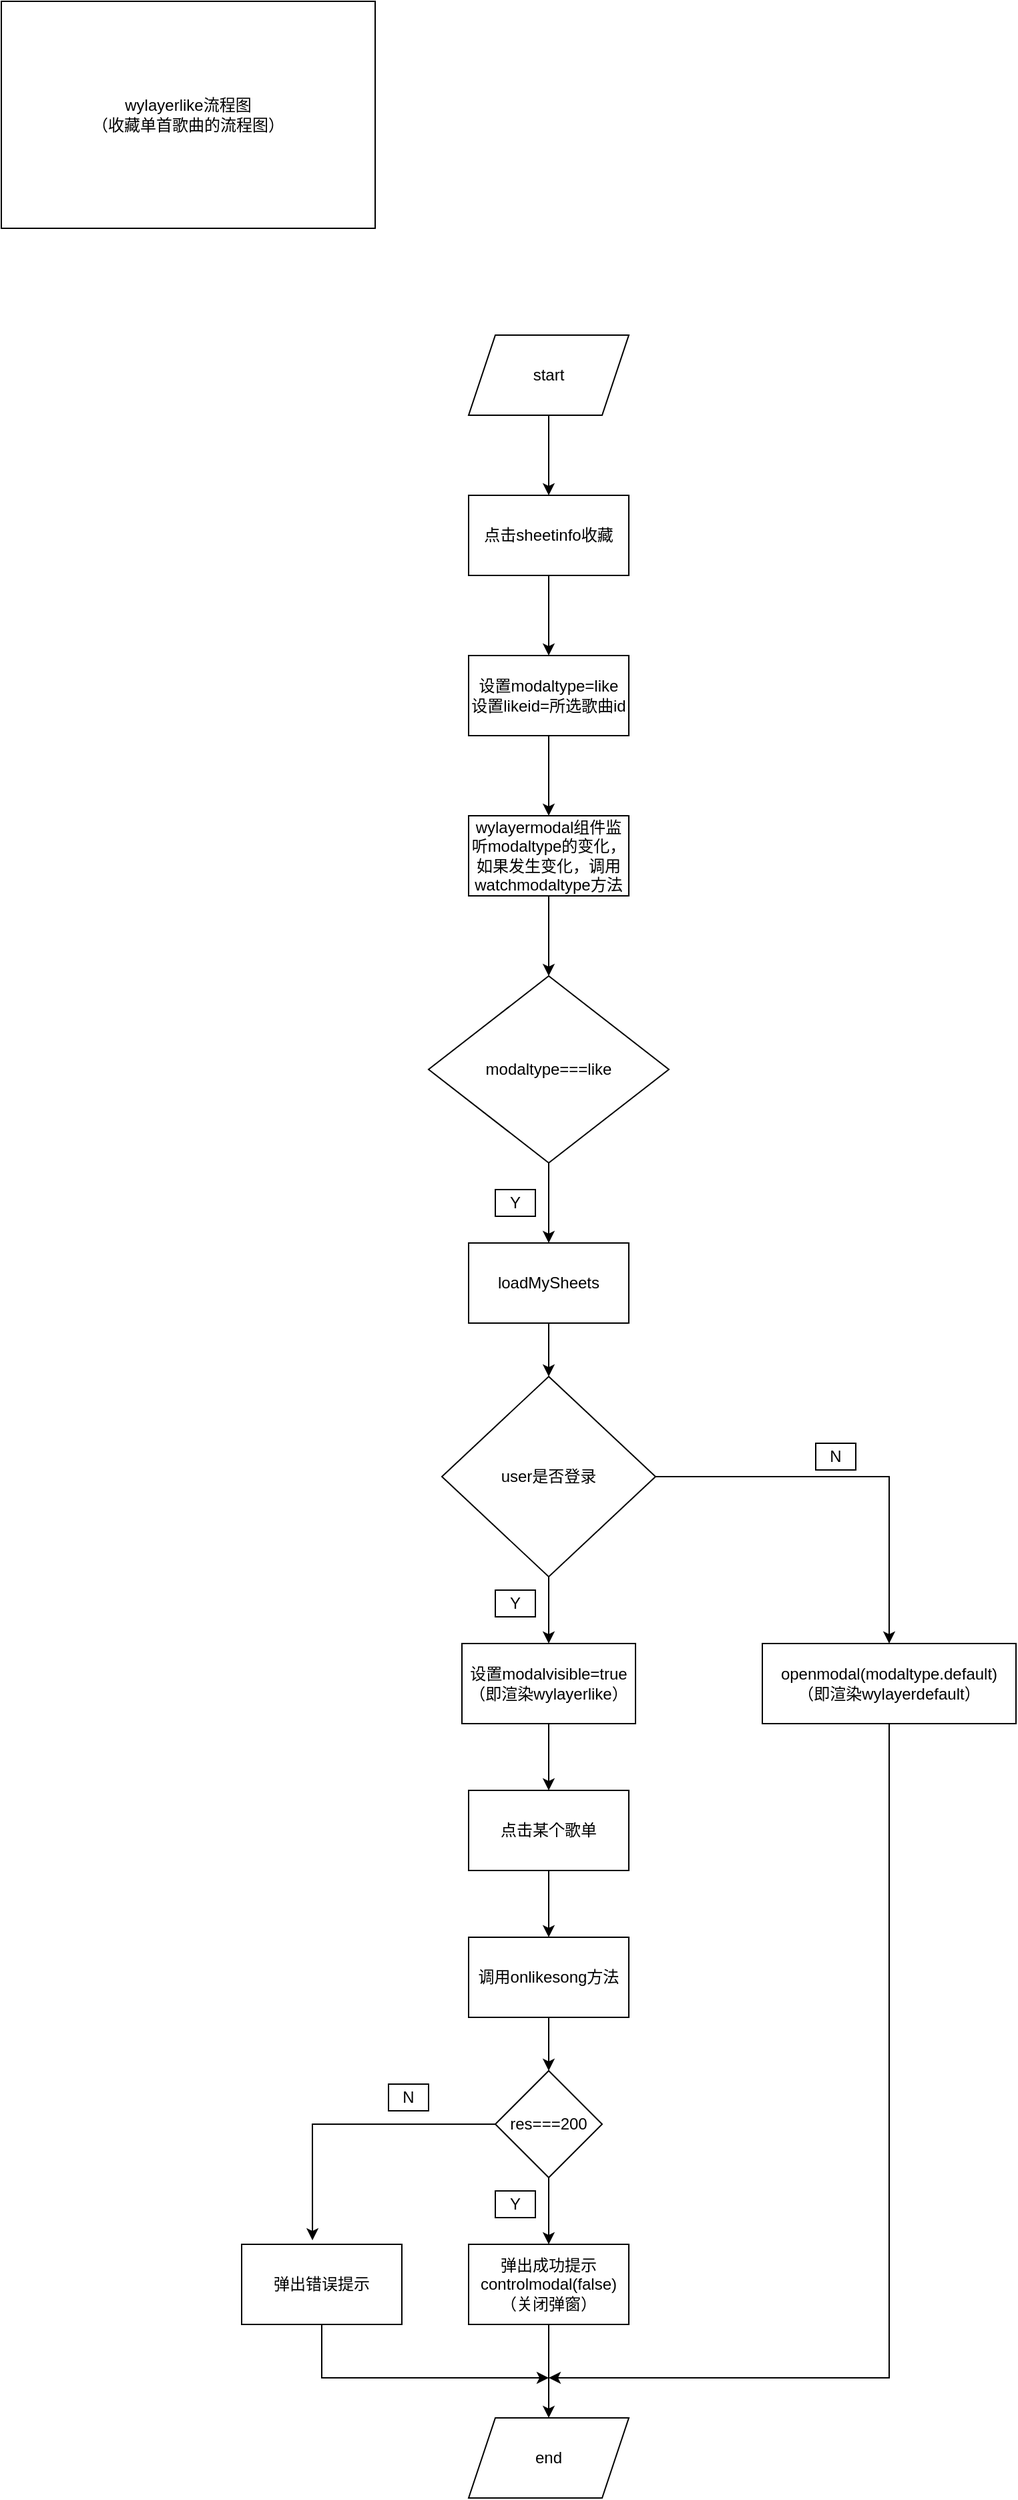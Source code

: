 <mxfile version="20.1.1" type="github">
  <diagram id="hn3gspX5cNu4kPClseN1" name="Page-1">
    <mxGraphModel dx="1422" dy="738" grid="1" gridSize="10" guides="1" tooltips="1" connect="1" arrows="1" fold="1" page="1" pageScale="1" pageWidth="827" pageHeight="1169" math="0" shadow="0">
      <root>
        <mxCell id="0" />
        <mxCell id="1" parent="0" />
        <mxCell id="kVoivnuUtMkIrkoLCB4u-5" style="edgeStyle=orthogonalEdgeStyle;rounded=0;orthogonalLoop=1;jettySize=auto;html=1;entryX=0.5;entryY=0;entryDx=0;entryDy=0;" edge="1" parent="1" source="kVoivnuUtMkIrkoLCB4u-2" target="kVoivnuUtMkIrkoLCB4u-4">
          <mxGeometry relative="1" as="geometry" />
        </mxCell>
        <mxCell id="kVoivnuUtMkIrkoLCB4u-2" value="start" style="shape=parallelogram;perimeter=parallelogramPerimeter;whiteSpace=wrap;html=1;fixedSize=1;" vertex="1" parent="1">
          <mxGeometry x="350" y="250" width="120" height="60" as="geometry" />
        </mxCell>
        <mxCell id="kVoivnuUtMkIrkoLCB4u-8" style="edgeStyle=orthogonalEdgeStyle;rounded=0;orthogonalLoop=1;jettySize=auto;html=1;entryX=0.5;entryY=0;entryDx=0;entryDy=0;" edge="1" parent="1" source="kVoivnuUtMkIrkoLCB4u-4" target="kVoivnuUtMkIrkoLCB4u-7">
          <mxGeometry relative="1" as="geometry" />
        </mxCell>
        <mxCell id="kVoivnuUtMkIrkoLCB4u-4" value="点击sheetinfo收藏" style="rounded=0;whiteSpace=wrap;html=1;" vertex="1" parent="1">
          <mxGeometry x="350" y="370" width="120" height="60" as="geometry" />
        </mxCell>
        <mxCell id="kVoivnuUtMkIrkoLCB4u-6" value="wylayerlike流程图&lt;br&gt;（收藏单首歌曲的流程图）" style="rounded=0;whiteSpace=wrap;html=1;" vertex="1" parent="1">
          <mxGeometry width="280" height="170" as="geometry" />
        </mxCell>
        <mxCell id="kVoivnuUtMkIrkoLCB4u-10" style="edgeStyle=orthogonalEdgeStyle;rounded=0;orthogonalLoop=1;jettySize=auto;html=1;entryX=0.5;entryY=0;entryDx=0;entryDy=0;" edge="1" parent="1" source="kVoivnuUtMkIrkoLCB4u-7" target="kVoivnuUtMkIrkoLCB4u-9">
          <mxGeometry relative="1" as="geometry" />
        </mxCell>
        <mxCell id="kVoivnuUtMkIrkoLCB4u-7" value="设置modaltype=like&lt;br&gt;设置likeid=所选歌曲id" style="rounded=0;whiteSpace=wrap;html=1;" vertex="1" parent="1">
          <mxGeometry x="350" y="490" width="120" height="60" as="geometry" />
        </mxCell>
        <mxCell id="kVoivnuUtMkIrkoLCB4u-12" style="edgeStyle=orthogonalEdgeStyle;rounded=0;orthogonalLoop=1;jettySize=auto;html=1;entryX=0.5;entryY=0;entryDx=0;entryDy=0;" edge="1" parent="1" source="kVoivnuUtMkIrkoLCB4u-9" target="kVoivnuUtMkIrkoLCB4u-11">
          <mxGeometry relative="1" as="geometry" />
        </mxCell>
        <mxCell id="kVoivnuUtMkIrkoLCB4u-9" value="wylayermodal组件监听modaltype的变化，如果发生变化，调用watchmodaltype方法" style="rounded=0;whiteSpace=wrap;html=1;" vertex="1" parent="1">
          <mxGeometry x="350" y="610" width="120" height="60" as="geometry" />
        </mxCell>
        <mxCell id="kVoivnuUtMkIrkoLCB4u-14" style="edgeStyle=orthogonalEdgeStyle;rounded=0;orthogonalLoop=1;jettySize=auto;html=1;entryX=0.5;entryY=0;entryDx=0;entryDy=0;" edge="1" parent="1" source="kVoivnuUtMkIrkoLCB4u-11" target="kVoivnuUtMkIrkoLCB4u-13">
          <mxGeometry relative="1" as="geometry" />
        </mxCell>
        <mxCell id="kVoivnuUtMkIrkoLCB4u-11" value="modaltype===like" style="rhombus;whiteSpace=wrap;html=1;" vertex="1" parent="1">
          <mxGeometry x="320" y="730" width="180" height="140" as="geometry" />
        </mxCell>
        <mxCell id="kVoivnuUtMkIrkoLCB4u-20" style="edgeStyle=orthogonalEdgeStyle;rounded=0;orthogonalLoop=1;jettySize=auto;html=1;entryX=0.5;entryY=0;entryDx=0;entryDy=0;" edge="1" parent="1" source="kVoivnuUtMkIrkoLCB4u-13" target="kVoivnuUtMkIrkoLCB4u-18">
          <mxGeometry relative="1" as="geometry" />
        </mxCell>
        <mxCell id="kVoivnuUtMkIrkoLCB4u-13" value="loadMySheets" style="rounded=0;whiteSpace=wrap;html=1;" vertex="1" parent="1">
          <mxGeometry x="350" y="930" width="120" height="60" as="geometry" />
        </mxCell>
        <mxCell id="kVoivnuUtMkIrkoLCB4u-15" value="Y" style="rounded=0;whiteSpace=wrap;html=1;" vertex="1" parent="1">
          <mxGeometry x="370" y="890" width="30" height="20" as="geometry" />
        </mxCell>
        <mxCell id="kVoivnuUtMkIrkoLCB4u-21" style="edgeStyle=orthogonalEdgeStyle;rounded=0;orthogonalLoop=1;jettySize=auto;html=1;entryX=0.5;entryY=0;entryDx=0;entryDy=0;" edge="1" parent="1" source="kVoivnuUtMkIrkoLCB4u-18" target="kVoivnuUtMkIrkoLCB4u-19">
          <mxGeometry relative="1" as="geometry" />
        </mxCell>
        <mxCell id="kVoivnuUtMkIrkoLCB4u-42" style="edgeStyle=orthogonalEdgeStyle;rounded=0;orthogonalLoop=1;jettySize=auto;html=1;entryX=0.5;entryY=0;entryDx=0;entryDy=0;" edge="1" parent="1" source="kVoivnuUtMkIrkoLCB4u-18" target="kVoivnuUtMkIrkoLCB4u-23">
          <mxGeometry relative="1" as="geometry" />
        </mxCell>
        <mxCell id="kVoivnuUtMkIrkoLCB4u-18" value="user是否登录" style="rhombus;whiteSpace=wrap;html=1;" vertex="1" parent="1">
          <mxGeometry x="330" y="1030" width="160" height="150" as="geometry" />
        </mxCell>
        <mxCell id="kVoivnuUtMkIrkoLCB4u-27" style="edgeStyle=orthogonalEdgeStyle;rounded=0;orthogonalLoop=1;jettySize=auto;html=1;entryX=0.5;entryY=0;entryDx=0;entryDy=0;" edge="1" parent="1" source="kVoivnuUtMkIrkoLCB4u-19" target="kVoivnuUtMkIrkoLCB4u-26">
          <mxGeometry relative="1" as="geometry" />
        </mxCell>
        <mxCell id="kVoivnuUtMkIrkoLCB4u-19" value="设置modalvisible=true&lt;br&gt;（即渲染wylayerlike）" style="rounded=0;whiteSpace=wrap;html=1;" vertex="1" parent="1">
          <mxGeometry x="345" y="1230" width="130" height="60" as="geometry" />
        </mxCell>
        <mxCell id="kVoivnuUtMkIrkoLCB4u-22" value="Y" style="rounded=0;whiteSpace=wrap;html=1;" vertex="1" parent="1">
          <mxGeometry x="370" y="1190" width="30" height="20" as="geometry" />
        </mxCell>
        <mxCell id="kVoivnuUtMkIrkoLCB4u-44" style="edgeStyle=orthogonalEdgeStyle;rounded=0;orthogonalLoop=1;jettySize=auto;html=1;" edge="1" parent="1" source="kVoivnuUtMkIrkoLCB4u-23">
          <mxGeometry relative="1" as="geometry">
            <mxPoint x="410" y="1780" as="targetPoint" />
            <Array as="points">
              <mxPoint x="665" y="1780" />
            </Array>
          </mxGeometry>
        </mxCell>
        <mxCell id="kVoivnuUtMkIrkoLCB4u-23" value="openmodal(modaltype.default)&lt;br&gt;（即渲染wylayerdefault）" style="rounded=0;whiteSpace=wrap;html=1;" vertex="1" parent="1">
          <mxGeometry x="570" y="1230" width="190" height="60" as="geometry" />
        </mxCell>
        <mxCell id="kVoivnuUtMkIrkoLCB4u-25" value="N" style="rounded=0;whiteSpace=wrap;html=1;" vertex="1" parent="1">
          <mxGeometry x="610" y="1080" width="30" height="20" as="geometry" />
        </mxCell>
        <mxCell id="kVoivnuUtMkIrkoLCB4u-29" style="edgeStyle=orthogonalEdgeStyle;rounded=0;orthogonalLoop=1;jettySize=auto;html=1;entryX=0.5;entryY=0;entryDx=0;entryDy=0;" edge="1" parent="1" source="kVoivnuUtMkIrkoLCB4u-26" target="kVoivnuUtMkIrkoLCB4u-28">
          <mxGeometry relative="1" as="geometry" />
        </mxCell>
        <mxCell id="kVoivnuUtMkIrkoLCB4u-26" value="点击某个歌单" style="rounded=0;whiteSpace=wrap;html=1;" vertex="1" parent="1">
          <mxGeometry x="350" y="1340" width="120" height="60" as="geometry" />
        </mxCell>
        <mxCell id="kVoivnuUtMkIrkoLCB4u-33" style="edgeStyle=orthogonalEdgeStyle;rounded=0;orthogonalLoop=1;jettySize=auto;html=1;entryX=0.5;entryY=0;entryDx=0;entryDy=0;" edge="1" parent="1" source="kVoivnuUtMkIrkoLCB4u-28" target="kVoivnuUtMkIrkoLCB4u-30">
          <mxGeometry relative="1" as="geometry" />
        </mxCell>
        <mxCell id="kVoivnuUtMkIrkoLCB4u-28" value="调用onlikesong方法" style="rounded=0;whiteSpace=wrap;html=1;" vertex="1" parent="1">
          <mxGeometry x="350" y="1450" width="120" height="60" as="geometry" />
        </mxCell>
        <mxCell id="kVoivnuUtMkIrkoLCB4u-32" style="edgeStyle=orthogonalEdgeStyle;rounded=0;orthogonalLoop=1;jettySize=auto;html=1;entryX=0.5;entryY=0;entryDx=0;entryDy=0;" edge="1" parent="1" source="kVoivnuUtMkIrkoLCB4u-30" target="kVoivnuUtMkIrkoLCB4u-31">
          <mxGeometry relative="1" as="geometry" />
        </mxCell>
        <mxCell id="kVoivnuUtMkIrkoLCB4u-36" style="edgeStyle=orthogonalEdgeStyle;rounded=0;orthogonalLoop=1;jettySize=auto;html=1;entryX=0.442;entryY=-0.05;entryDx=0;entryDy=0;entryPerimeter=0;" edge="1" parent="1" source="kVoivnuUtMkIrkoLCB4u-30" target="kVoivnuUtMkIrkoLCB4u-35">
          <mxGeometry relative="1" as="geometry" />
        </mxCell>
        <mxCell id="kVoivnuUtMkIrkoLCB4u-30" value="res===200" style="rhombus;whiteSpace=wrap;html=1;" vertex="1" parent="1">
          <mxGeometry x="370" y="1550" width="80" height="80" as="geometry" />
        </mxCell>
        <mxCell id="kVoivnuUtMkIrkoLCB4u-39" style="edgeStyle=orthogonalEdgeStyle;rounded=0;orthogonalLoop=1;jettySize=auto;html=1;entryX=0.5;entryY=0;entryDx=0;entryDy=0;" edge="1" parent="1" source="kVoivnuUtMkIrkoLCB4u-31" target="kVoivnuUtMkIrkoLCB4u-38">
          <mxGeometry relative="1" as="geometry" />
        </mxCell>
        <mxCell id="kVoivnuUtMkIrkoLCB4u-31" value="弹出成功提示&lt;br&gt;controlmodal(false)&lt;br&gt;（关闭弹窗）" style="rounded=0;whiteSpace=wrap;html=1;" vertex="1" parent="1">
          <mxGeometry x="350" y="1680" width="120" height="60" as="geometry" />
        </mxCell>
        <mxCell id="kVoivnuUtMkIrkoLCB4u-34" value="Y" style="rounded=0;whiteSpace=wrap;html=1;" vertex="1" parent="1">
          <mxGeometry x="370" y="1640" width="30" height="20" as="geometry" />
        </mxCell>
        <mxCell id="kVoivnuUtMkIrkoLCB4u-45" style="edgeStyle=orthogonalEdgeStyle;rounded=0;orthogonalLoop=1;jettySize=auto;html=1;" edge="1" parent="1" source="kVoivnuUtMkIrkoLCB4u-35">
          <mxGeometry relative="1" as="geometry">
            <mxPoint x="410" y="1780" as="targetPoint" />
            <Array as="points">
              <mxPoint x="240" y="1780" />
            </Array>
          </mxGeometry>
        </mxCell>
        <mxCell id="kVoivnuUtMkIrkoLCB4u-35" value="弹出错误提示" style="rounded=0;whiteSpace=wrap;html=1;" vertex="1" parent="1">
          <mxGeometry x="180" y="1680" width="120" height="60" as="geometry" />
        </mxCell>
        <mxCell id="kVoivnuUtMkIrkoLCB4u-37" value="N" style="rounded=0;whiteSpace=wrap;html=1;" vertex="1" parent="1">
          <mxGeometry x="290" y="1560" width="30" height="20" as="geometry" />
        </mxCell>
        <mxCell id="kVoivnuUtMkIrkoLCB4u-38" value="end" style="shape=parallelogram;perimeter=parallelogramPerimeter;whiteSpace=wrap;html=1;fixedSize=1;" vertex="1" parent="1">
          <mxGeometry x="350" y="1810" width="120" height="60" as="geometry" />
        </mxCell>
      </root>
    </mxGraphModel>
  </diagram>
</mxfile>

